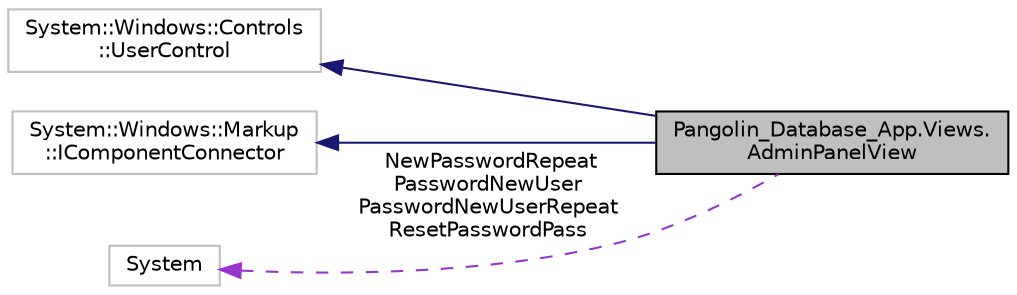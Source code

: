 digraph "Pangolin_Database_App.Views.AdminPanelView"
{
 // LATEX_PDF_SIZE
  edge [fontname="Helvetica",fontsize="10",labelfontname="Helvetica",labelfontsize="10"];
  node [fontname="Helvetica",fontsize="10",shape=record];
  rankdir="LR";
  Node1 [label="Pangolin_Database_App.Views.\lAdminPanelView",height=0.2,width=0.4,color="black", fillcolor="grey75", style="filled", fontcolor="black",tooltip="AdminPanelView"];
  Node2 -> Node1 [dir="back",color="midnightblue",fontsize="10",style="solid"];
  Node2 [label="System::Windows::Controls\l::UserControl",height=0.2,width=0.4,color="grey75", fillcolor="white", style="filled",tooltip=" "];
  Node3 -> Node1 [dir="back",color="midnightblue",fontsize="10",style="solid"];
  Node3 [label="System::Windows::Markup\l::IComponentConnector",height=0.2,width=0.4,color="grey75", fillcolor="white", style="filled",tooltip=" "];
  Node4 -> Node1 [dir="back",color="darkorchid3",fontsize="10",style="dashed",label=" NewPasswordRepeat\nPasswordNewUser\nPasswordNewUserRepeat\nResetPasswordPass" ];
  Node4 [label="System",height=0.2,width=0.4,color="grey75", fillcolor="white", style="filled",tooltip=" "];
}

